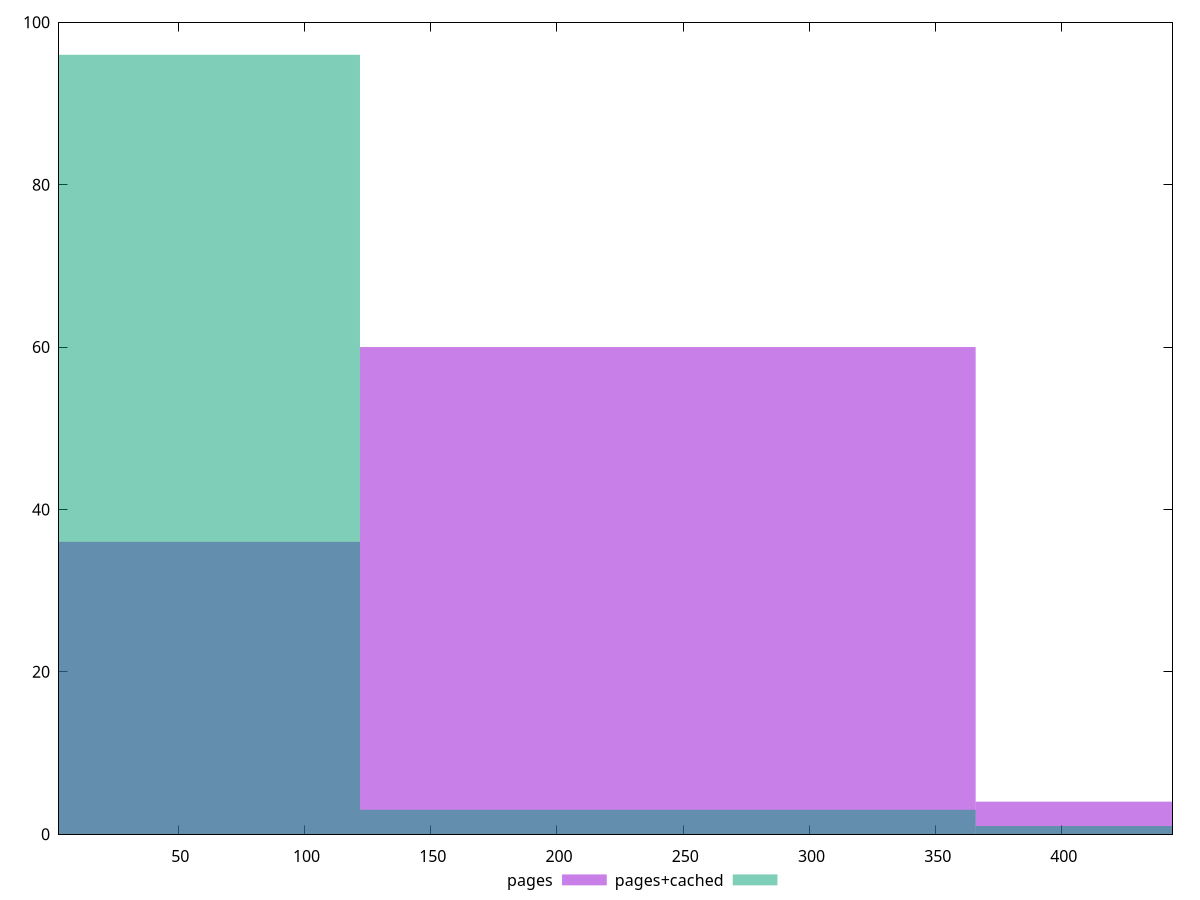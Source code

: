 reset

$pages <<EOF
0 36
243.89868116448565 60
487.7973623289713 4
EOF

$pagesCached <<EOF
487.7973623289713 1
243.89868116448565 3
0 96
EOF

set key outside below
set boxwidth 243.89868116448565
set xrange [2.7189999999999994:443.82899999999995]
set yrange [0:100]
set trange [0:100]
set style fill transparent solid 0.5 noborder
set terminal svg size 640, 500 enhanced background rgb 'white'
set output "report_00013_2021-02-09T12-04-24.940Z/server-response-time/comparison/histogram/0_vs_1.svg"

plot $pages title "pages" with boxes, \
     $pagesCached title "pages+cached" with boxes

reset
